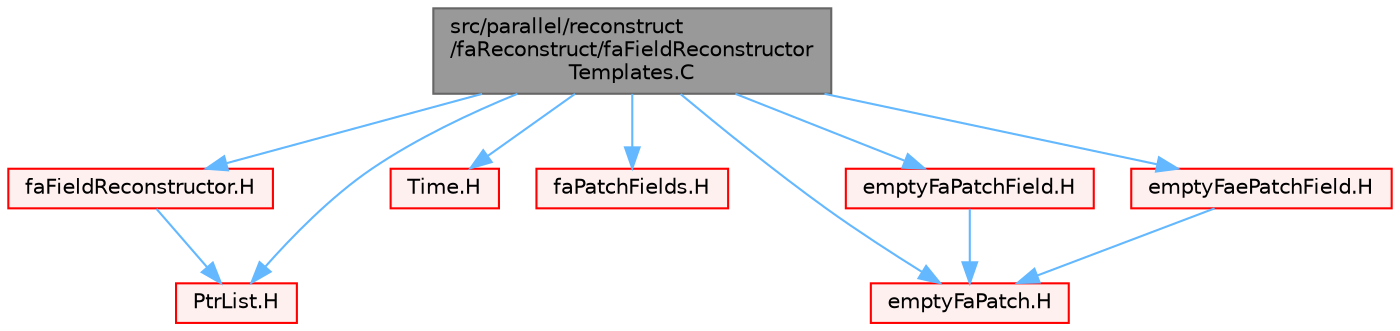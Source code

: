 digraph "src/parallel/reconstruct/faReconstruct/faFieldReconstructorTemplates.C"
{
 // LATEX_PDF_SIZE
  bgcolor="transparent";
  edge [fontname=Helvetica,fontsize=10,labelfontname=Helvetica,labelfontsize=10];
  node [fontname=Helvetica,fontsize=10,shape=box,height=0.2,width=0.4];
  Node1 [id="Node000001",label="src/parallel/reconstruct\l/faReconstruct/faFieldReconstructor\lTemplates.C",height=0.2,width=0.4,color="gray40", fillcolor="grey60", style="filled", fontcolor="black",tooltip=" "];
  Node1 -> Node2 [id="edge1_Node000001_Node000002",color="steelblue1",style="solid",tooltip=" "];
  Node2 [id="Node000002",label="faFieldReconstructor.H",height=0.2,width=0.4,color="red", fillcolor="#FFF0F0", style="filled",URL="$faFieldReconstructor_8H.html",tooltip=" "];
  Node2 -> Node3 [id="edge2_Node000002_Node000003",color="steelblue1",style="solid",tooltip=" "];
  Node3 [id="Node000003",label="PtrList.H",height=0.2,width=0.4,color="red", fillcolor="#FFF0F0", style="filled",URL="$PtrList_8H.html",tooltip=" "];
  Node1 -> Node355 [id="edge3_Node000001_Node000355",color="steelblue1",style="solid",tooltip=" "];
  Node355 [id="Node000355",label="Time.H",height=0.2,width=0.4,color="red", fillcolor="#FFF0F0", style="filled",URL="$Time_8H.html",tooltip=" "];
  Node1 -> Node3 [id="edge4_Node000001_Node000003",color="steelblue1",style="solid",tooltip=" "];
  Node1 -> Node382 [id="edge5_Node000001_Node000382",color="steelblue1",style="solid",tooltip=" "];
  Node382 [id="Node000382",label="faPatchFields.H",height=0.2,width=0.4,color="red", fillcolor="#FFF0F0", style="filled",URL="$faPatchFields_8H.html",tooltip="Declarations for faPatchField types."];
  Node1 -> Node385 [id="edge6_Node000001_Node000385",color="steelblue1",style="solid",tooltip=" "];
  Node385 [id="Node000385",label="emptyFaPatch.H",height=0.2,width=0.4,color="red", fillcolor="#FFF0F0", style="filled",URL="$emptyFaPatch_8H.html",tooltip=" "];
  Node1 -> Node386 [id="edge7_Node000001_Node000386",color="steelblue1",style="solid",tooltip=" "];
  Node386 [id="Node000386",label="emptyFaPatchField.H",height=0.2,width=0.4,color="red", fillcolor="#FFF0F0", style="filled",URL="$emptyFaPatchField_8H.html",tooltip=" "];
  Node386 -> Node385 [id="edge8_Node000386_Node000385",color="steelblue1",style="solid",tooltip=" "];
  Node1 -> Node387 [id="edge9_Node000001_Node000387",color="steelblue1",style="solid",tooltip=" "];
  Node387 [id="Node000387",label="emptyFaePatchField.H",height=0.2,width=0.4,color="red", fillcolor="#FFF0F0", style="filled",URL="$emptyFaePatchField_8H.html",tooltip=" "];
  Node387 -> Node385 [id="edge10_Node000387_Node000385",color="steelblue1",style="solid",tooltip=" "];
}
